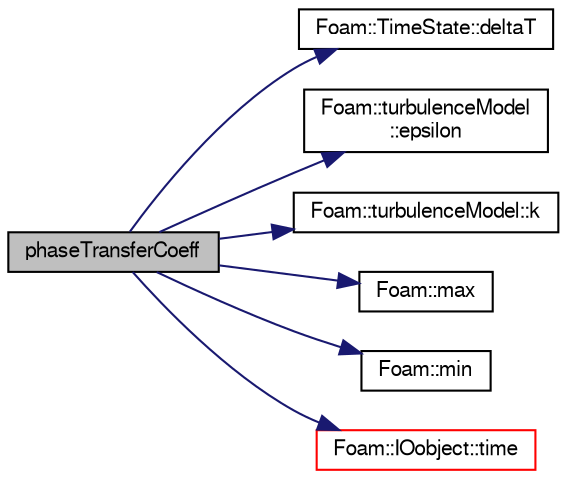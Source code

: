 digraph "phaseTransferCoeff"
{
  bgcolor="transparent";
  edge [fontname="FreeSans",fontsize="10",labelfontname="FreeSans",labelfontsize="10"];
  node [fontname="FreeSans",fontsize="10",shape=record];
  rankdir="LR";
  Node94 [label="phaseTransferCoeff",height=0.2,width=0.4,color="black", fillcolor="grey75", style="filled", fontcolor="black"];
  Node94 -> Node95 [color="midnightblue",fontsize="10",style="solid",fontname="FreeSans"];
  Node95 [label="Foam::TimeState::deltaT",height=0.2,width=0.4,color="black",URL="$a26362.html#acf83abeb32c365943662ed3cf3d8634c",tooltip="Return time step. "];
  Node94 -> Node96 [color="midnightblue",fontsize="10",style="solid",fontname="FreeSans"];
  Node96 [label="Foam::turbulenceModel\l::epsilon",height=0.2,width=0.4,color="black",URL="$a31314.html#a9259555bfd1948ca5889cde3d9f32c44",tooltip="Return the turbulence kinetic energy dissipation rate. "];
  Node94 -> Node97 [color="midnightblue",fontsize="10",style="solid",fontname="FreeSans"];
  Node97 [label="Foam::turbulenceModel::k",height=0.2,width=0.4,color="black",URL="$a31314.html#a513c40f9ed37e2baed10984c3c4c57a9",tooltip="Return the turbulence kinetic energy. "];
  Node94 -> Node98 [color="midnightblue",fontsize="10",style="solid",fontname="FreeSans"];
  Node98 [label="Foam::max",height=0.2,width=0.4,color="black",URL="$a21124.html#ac993e906cf2774ae77e666bc24e81733"];
  Node94 -> Node99 [color="midnightblue",fontsize="10",style="solid",fontname="FreeSans"];
  Node99 [label="Foam::min",height=0.2,width=0.4,color="black",URL="$a21124.html#a253e112ad2d56d96230ff39ea7f442dc"];
  Node94 -> Node100 [color="midnightblue",fontsize="10",style="solid",fontname="FreeSans"];
  Node100 [label="Foam::IOobject::time",height=0.2,width=0.4,color="red",URL="$a26142.html#a1ed86245b170b9f651f62650b1827500",tooltip="Return time. "];
}
